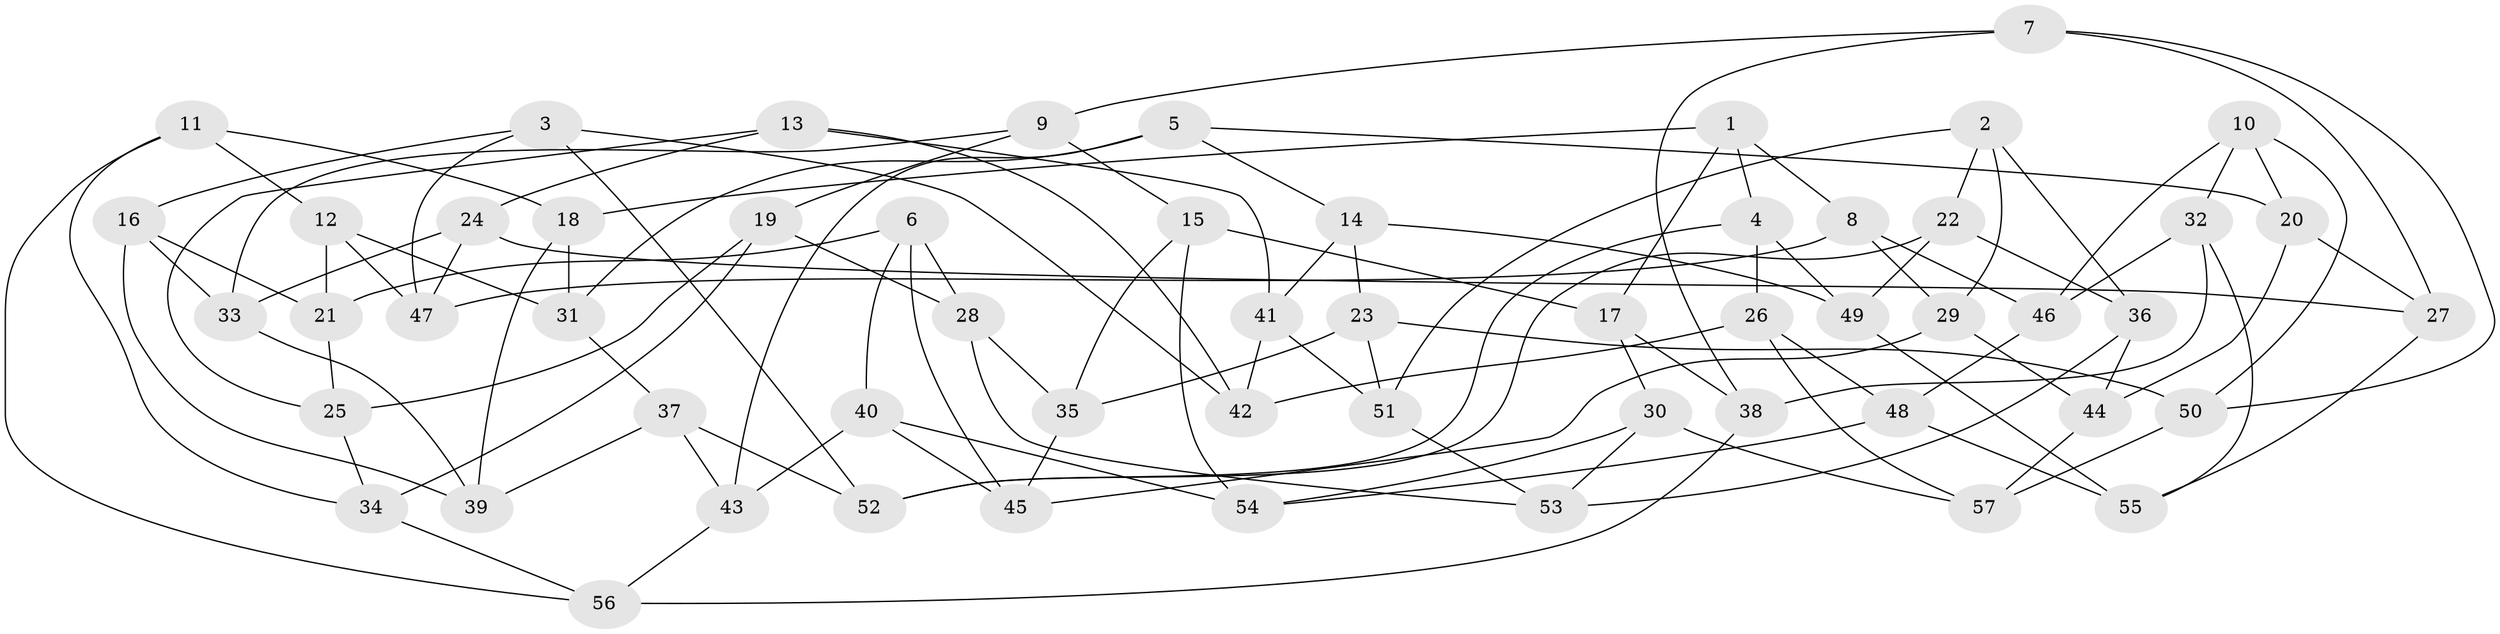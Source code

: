 // coarse degree distribution, {4: 0.6923076923076923, 9: 0.02564102564102564, 6: 0.07692307692307693, 7: 0.07692307692307693, 5: 0.07692307692307693, 3: 0.02564102564102564, 8: 0.02564102564102564}
// Generated by graph-tools (version 1.1) at 2025/20/03/04/25 18:20:56]
// undirected, 57 vertices, 114 edges
graph export_dot {
graph [start="1"]
  node [color=gray90,style=filled];
  1;
  2;
  3;
  4;
  5;
  6;
  7;
  8;
  9;
  10;
  11;
  12;
  13;
  14;
  15;
  16;
  17;
  18;
  19;
  20;
  21;
  22;
  23;
  24;
  25;
  26;
  27;
  28;
  29;
  30;
  31;
  32;
  33;
  34;
  35;
  36;
  37;
  38;
  39;
  40;
  41;
  42;
  43;
  44;
  45;
  46;
  47;
  48;
  49;
  50;
  51;
  52;
  53;
  54;
  55;
  56;
  57;
  1 -- 4;
  1 -- 17;
  1 -- 18;
  1 -- 8;
  2 -- 29;
  2 -- 36;
  2 -- 51;
  2 -- 22;
  3 -- 16;
  3 -- 42;
  3 -- 52;
  3 -- 47;
  4 -- 26;
  4 -- 49;
  4 -- 52;
  5 -- 31;
  5 -- 43;
  5 -- 20;
  5 -- 14;
  6 -- 40;
  6 -- 45;
  6 -- 21;
  6 -- 28;
  7 -- 9;
  7 -- 27;
  7 -- 50;
  7 -- 38;
  8 -- 29;
  8 -- 46;
  8 -- 47;
  9 -- 33;
  9 -- 19;
  9 -- 15;
  10 -- 32;
  10 -- 46;
  10 -- 20;
  10 -- 50;
  11 -- 18;
  11 -- 56;
  11 -- 34;
  11 -- 12;
  12 -- 31;
  12 -- 21;
  12 -- 47;
  13 -- 24;
  13 -- 41;
  13 -- 42;
  13 -- 25;
  14 -- 41;
  14 -- 23;
  14 -- 49;
  15 -- 54;
  15 -- 17;
  15 -- 35;
  16 -- 39;
  16 -- 33;
  16 -- 21;
  17 -- 38;
  17 -- 30;
  18 -- 39;
  18 -- 31;
  19 -- 28;
  19 -- 25;
  19 -- 34;
  20 -- 44;
  20 -- 27;
  21 -- 25;
  22 -- 52;
  22 -- 49;
  22 -- 36;
  23 -- 50;
  23 -- 35;
  23 -- 51;
  24 -- 27;
  24 -- 47;
  24 -- 33;
  25 -- 34;
  26 -- 48;
  26 -- 42;
  26 -- 57;
  27 -- 55;
  28 -- 53;
  28 -- 35;
  29 -- 45;
  29 -- 44;
  30 -- 54;
  30 -- 57;
  30 -- 53;
  31 -- 37;
  32 -- 55;
  32 -- 38;
  32 -- 46;
  33 -- 39;
  34 -- 56;
  35 -- 45;
  36 -- 53;
  36 -- 44;
  37 -- 52;
  37 -- 43;
  37 -- 39;
  38 -- 56;
  40 -- 54;
  40 -- 43;
  40 -- 45;
  41 -- 42;
  41 -- 51;
  43 -- 56;
  44 -- 57;
  46 -- 48;
  48 -- 54;
  48 -- 55;
  49 -- 55;
  50 -- 57;
  51 -- 53;
}
